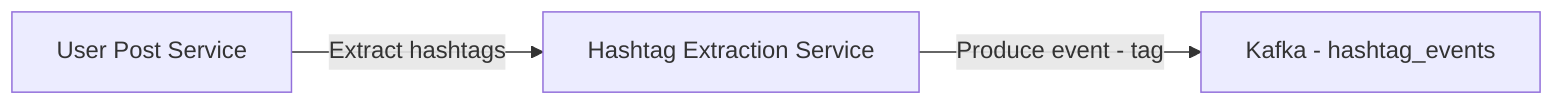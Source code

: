 flowchart LR
    A["User Post Service"] -->|"Extract hashtags"| B["Hashtag Extraction Service"]
    B -->|"Produce event - tag"| C["Kafka - hashtag_events"]